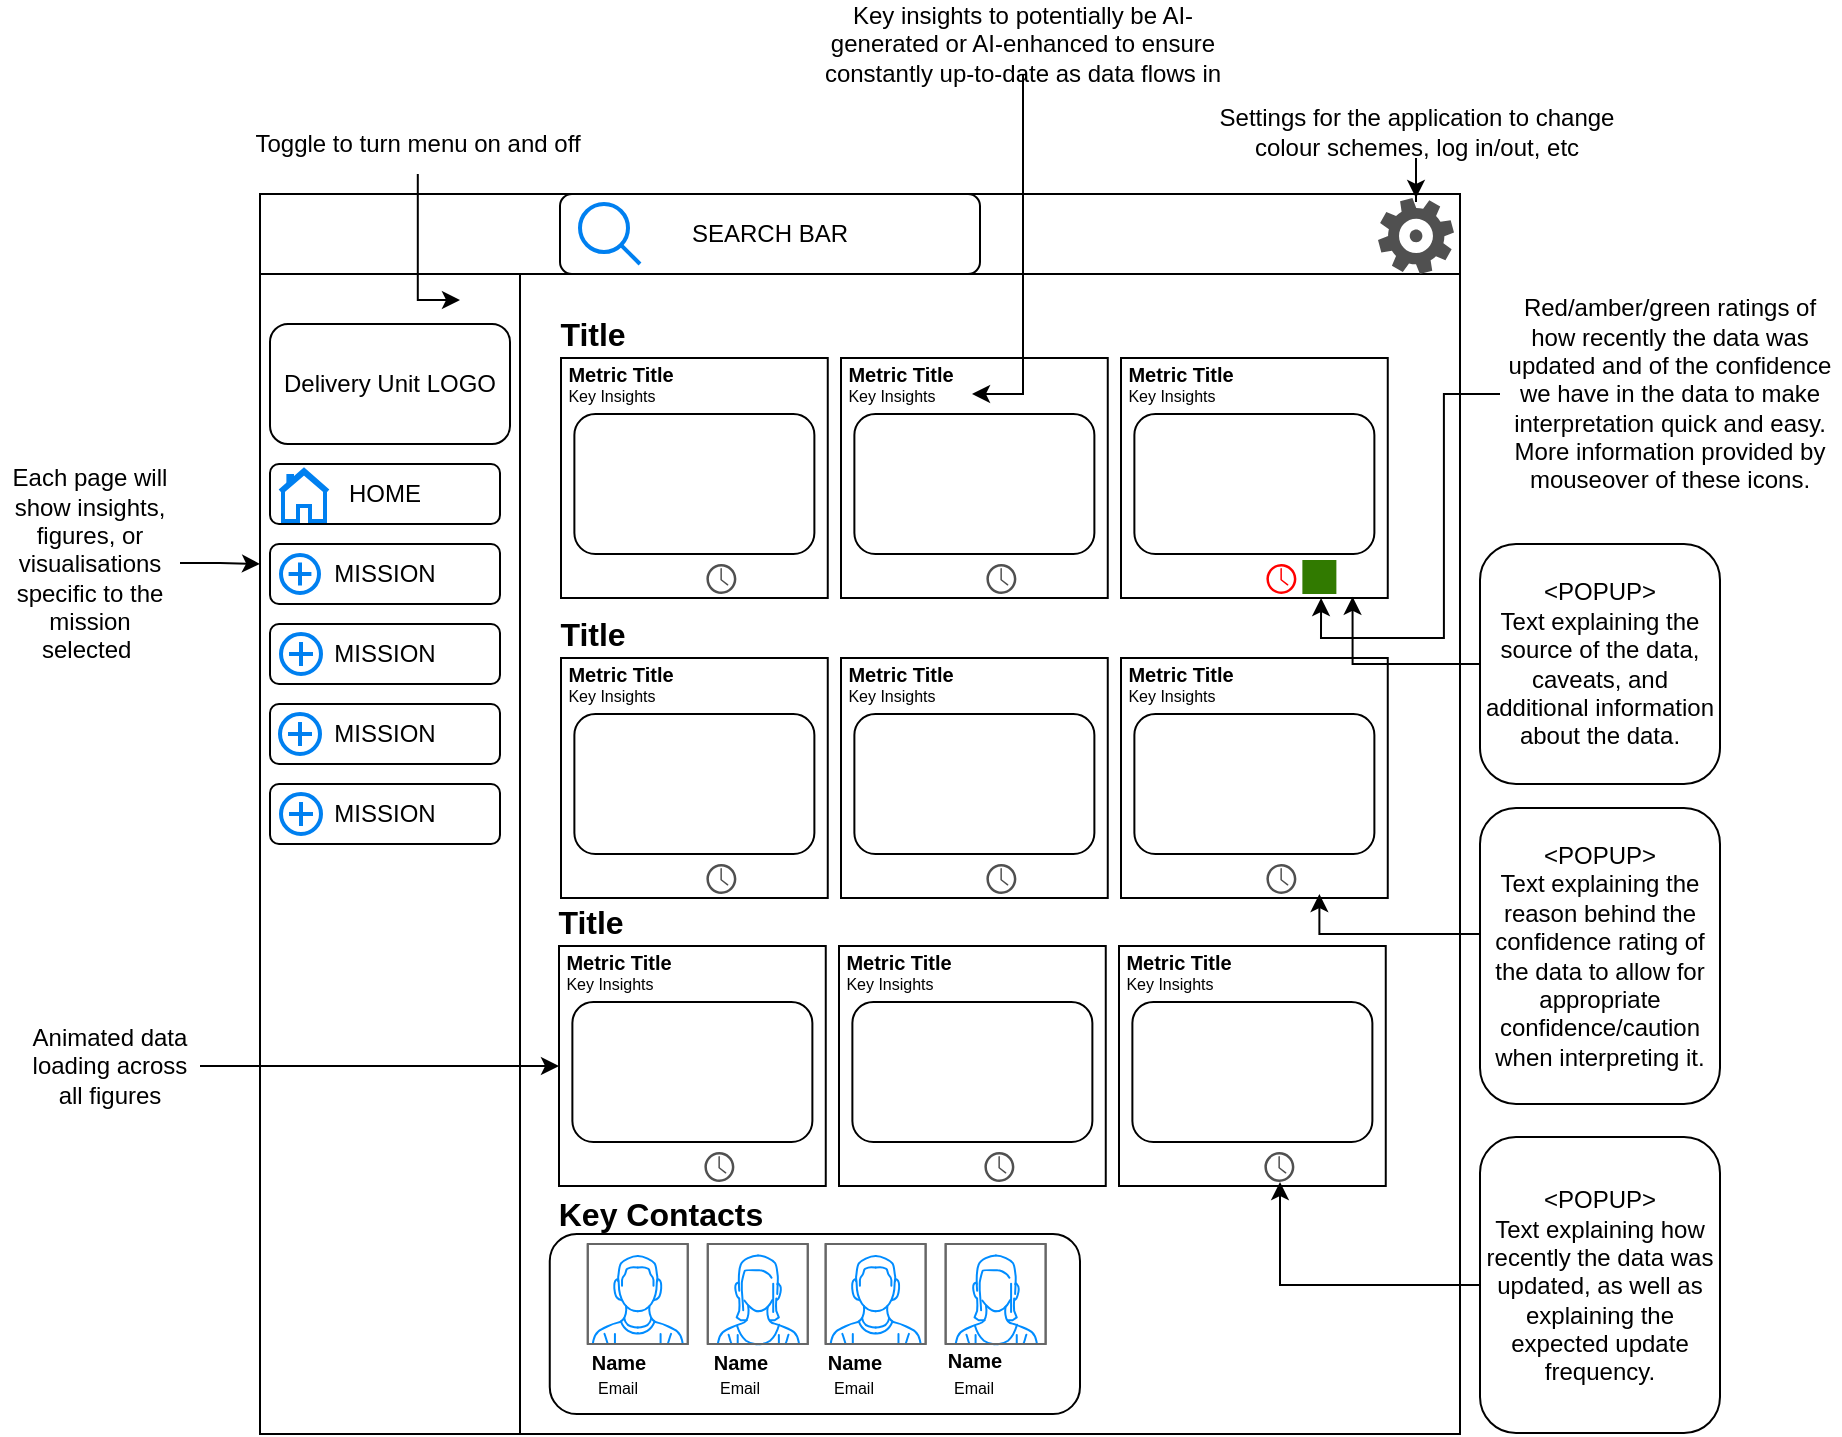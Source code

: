 <mxfile version="24.7.6">
  <diagram name="Page-1" id="oqYdGcHT3AEx5KWIuhEE">
    <mxGraphModel dx="2150" dy="1962" grid="1" gridSize="10" guides="1" tooltips="1" connect="1" arrows="1" fold="1" page="1" pageScale="1" pageWidth="827" pageHeight="1169" math="0" shadow="0">
      <root>
        <mxCell id="0" />
        <mxCell id="1" parent="0" />
        <mxCell id="GvqYhBLNUC9iz9NB5fcP-3" value="" style="rounded=0;whiteSpace=wrap;html=1;" vertex="1" parent="1">
          <mxGeometry x="220" y="80" width="470" height="580" as="geometry" />
        </mxCell>
        <mxCell id="GvqYhBLNUC9iz9NB5fcP-4" value="" style="rounded=0;whiteSpace=wrap;html=1;" vertex="1" parent="1">
          <mxGeometry x="90" y="80" width="130" height="580" as="geometry" />
        </mxCell>
        <mxCell id="GvqYhBLNUC9iz9NB5fcP-5" value="Delivery Unit LOGO" style="rounded=1;whiteSpace=wrap;html=1;" vertex="1" parent="1">
          <mxGeometry x="95" y="105" width="120" height="60" as="geometry" />
        </mxCell>
        <mxCell id="GvqYhBLNUC9iz9NB5fcP-6" value="HOME" style="rounded=1;whiteSpace=wrap;html=1;align=center;" vertex="1" parent="1">
          <mxGeometry x="95" y="175" width="115" height="30" as="geometry" />
        </mxCell>
        <mxCell id="GvqYhBLNUC9iz9NB5fcP-7" value="MISSION" style="rounded=1;whiteSpace=wrap;html=1;align=center;" vertex="1" parent="1">
          <mxGeometry x="95" y="215" width="115" height="30" as="geometry" />
        </mxCell>
        <mxCell id="GvqYhBLNUC9iz9NB5fcP-8" value="MISSION" style="rounded=1;whiteSpace=wrap;html=1;align=center;" vertex="1" parent="1">
          <mxGeometry x="95" y="255" width="115" height="30" as="geometry" />
        </mxCell>
        <mxCell id="GvqYhBLNUC9iz9NB5fcP-9" value="MISSION" style="rounded=1;whiteSpace=wrap;html=1;align=center;" vertex="1" parent="1">
          <mxGeometry x="95" y="295" width="115" height="30" as="geometry" />
        </mxCell>
        <mxCell id="GvqYhBLNUC9iz9NB5fcP-42" value="" style="group" vertex="1" connectable="0" parent="1">
          <mxGeometry x="220" y="110" width="153.88" height="132" as="geometry" />
        </mxCell>
        <mxCell id="GvqYhBLNUC9iz9NB5fcP-11" value="" style="rounded=0;whiteSpace=wrap;html=1;" vertex="1" parent="GvqYhBLNUC9iz9NB5fcP-42">
          <mxGeometry x="20.5" y="12" width="133.38" height="120" as="geometry" />
        </mxCell>
        <mxCell id="GvqYhBLNUC9iz9NB5fcP-27" value="Metric Title" style="text;strokeColor=none;fillColor=none;html=1;fontSize=10;fontStyle=1;verticalAlign=middle;align=center;" vertex="1" parent="GvqYhBLNUC9iz9NB5fcP-42">
          <mxGeometry width="100" height="40" as="geometry" />
        </mxCell>
        <mxCell id="GvqYhBLNUC9iz9NB5fcP-30" value="" style="rounded=1;whiteSpace=wrap;html=1;" vertex="1" parent="GvqYhBLNUC9iz9NB5fcP-42">
          <mxGeometry x="27.19" y="40" width="120" height="70" as="geometry" />
        </mxCell>
        <UserObject label="&lt;font style=&quot;font-size: 8px;&quot;&gt;Key Insights&lt;/font&gt;" placeholders="1" name="Variable" id="GvqYhBLNUC9iz9NB5fcP-31">
          <mxCell style="text;html=1;strokeColor=none;fillColor=none;align=center;verticalAlign=middle;whiteSpace=wrap;overflow=hidden;" vertex="1" parent="GvqYhBLNUC9iz9NB5fcP-42">
            <mxGeometry x="6" y="20" width="80" height="20" as="geometry" />
          </mxCell>
        </UserObject>
        <mxCell id="GvqYhBLNUC9iz9NB5fcP-33" value="" style="shape=image;html=1;verticalAlign=top;verticalLabelPosition=bottom;labelBackgroundColor=#ffffff;imageAspect=0;aspect=fixed;image=https://cdn4.iconfinder.com/data/icons/core-ui-outlined/32/outlined_like-128.png;imageBackground=default;fillStyle=dots;" vertex="1" parent="GvqYhBLNUC9iz9NB5fcP-42">
          <mxGeometry x="111.19" y="113" width="17" height="17" as="geometry" />
        </mxCell>
        <mxCell id="GvqYhBLNUC9iz9NB5fcP-34" value="" style="sketch=0;pointerEvents=1;shadow=0;dashed=0;html=1;strokeColor=none;fillColor=#505050;labelPosition=center;verticalLabelPosition=bottom;verticalAlign=top;outlineConnect=0;align=center;shape=mxgraph.office.concepts.clock;" vertex="1" parent="GvqYhBLNUC9iz9NB5fcP-42">
          <mxGeometry x="93.19" y="115" width="15" height="15" as="geometry" />
        </mxCell>
        <mxCell id="GvqYhBLNUC9iz9NB5fcP-37" value="" style="shape=image;html=1;verticalAlign=top;verticalLabelPosition=bottom;labelBackgroundColor=#ffffff;imageAspect=0;aspect=fixed;image=https://cdn1.iconfinder.com/data/icons/iconoir-vol-3/24/question-mark-circle-128.png" vertex="1" parent="GvqYhBLNUC9iz9NB5fcP-42">
          <mxGeometry x="128.19" y="112" width="19" height="19" as="geometry" />
        </mxCell>
        <mxCell id="GvqYhBLNUC9iz9NB5fcP-26" value="Title" style="text;strokeColor=none;fillColor=none;html=1;fontSize=16;fontStyle=1;verticalAlign=middle;align=center;" vertex="1" parent="GvqYhBLNUC9iz9NB5fcP-42">
          <mxGeometry x="-14" y="-20" width="100" height="40" as="geometry" />
        </mxCell>
        <mxCell id="GvqYhBLNUC9iz9NB5fcP-155" value="" style="shape=image;html=1;verticalAlign=top;verticalLabelPosition=bottom;labelBackgroundColor=#ffffff;imageAspect=0;aspect=fixed;image=https://cdn0.iconfinder.com/data/icons/phosphor-duotone-vol-3/256/toggle-left-duotone-128.png" vertex="1" parent="GvqYhBLNUC9iz9NB5fcP-42">
          <mxGeometry x="-30" y="-32" width="30" height="30" as="geometry" />
        </mxCell>
        <mxCell id="GvqYhBLNUC9iz9NB5fcP-39" value="" style="shape=image;html=1;verticalAlign=top;verticalLabelPosition=bottom;labelBackgroundColor=#ffffff;imageAspect=0;aspect=fixed;image=https://cdn1.iconfinder.com/data/icons/unicons-line-vol-2/24/chart-line-128.png" vertex="1" parent="1">
          <mxGeometry x="275.19" y="153" width="64" height="64" as="geometry" />
        </mxCell>
        <mxCell id="GvqYhBLNUC9iz9NB5fcP-43" value="" style="group" vertex="1" connectable="0" parent="1">
          <mxGeometry x="360" y="110" width="197.19" height="132" as="geometry" />
        </mxCell>
        <mxCell id="GvqYhBLNUC9iz9NB5fcP-44" value="" style="rounded=0;whiteSpace=wrap;html=1;" vertex="1" parent="GvqYhBLNUC9iz9NB5fcP-43">
          <mxGeometry x="20.5" y="12" width="133.38" height="120" as="geometry" />
        </mxCell>
        <mxCell id="GvqYhBLNUC9iz9NB5fcP-45" value="Metric Title" style="text;strokeColor=none;fillColor=none;html=1;fontSize=10;fontStyle=1;verticalAlign=middle;align=center;" vertex="1" parent="GvqYhBLNUC9iz9NB5fcP-43">
          <mxGeometry width="100" height="40" as="geometry" />
        </mxCell>
        <mxCell id="GvqYhBLNUC9iz9NB5fcP-46" value="" style="rounded=1;whiteSpace=wrap;html=1;" vertex="1" parent="GvqYhBLNUC9iz9NB5fcP-43">
          <mxGeometry x="27.19" y="40" width="120" height="70" as="geometry" />
        </mxCell>
        <UserObject label="&lt;font style=&quot;font-size: 8px;&quot;&gt;Key Insights&lt;/font&gt;" placeholders="1" name="Variable" id="GvqYhBLNUC9iz9NB5fcP-47">
          <mxCell style="text;html=1;strokeColor=none;fillColor=none;align=center;verticalAlign=middle;whiteSpace=wrap;overflow=hidden;" vertex="1" parent="GvqYhBLNUC9iz9NB5fcP-43">
            <mxGeometry x="6" y="20" width="80" height="20" as="geometry" />
          </mxCell>
        </UserObject>
        <mxCell id="GvqYhBLNUC9iz9NB5fcP-48" value="" style="shape=image;html=1;verticalAlign=top;verticalLabelPosition=bottom;labelBackgroundColor=#ffffff;imageAspect=0;aspect=fixed;image=https://cdn4.iconfinder.com/data/icons/core-ui-outlined/32/outlined_like-128.png" vertex="1" parent="GvqYhBLNUC9iz9NB5fcP-43">
          <mxGeometry x="111.19" y="113" width="17" height="17" as="geometry" />
        </mxCell>
        <mxCell id="GvqYhBLNUC9iz9NB5fcP-49" value="" style="sketch=0;pointerEvents=1;shadow=0;dashed=0;html=1;strokeColor=none;fillColor=#505050;labelPosition=center;verticalLabelPosition=bottom;verticalAlign=top;outlineConnect=0;align=center;shape=mxgraph.office.concepts.clock;" vertex="1" parent="GvqYhBLNUC9iz9NB5fcP-43">
          <mxGeometry x="93.19" y="115" width="15" height="15" as="geometry" />
        </mxCell>
        <mxCell id="GvqYhBLNUC9iz9NB5fcP-50" value="" style="shape=image;html=1;verticalAlign=top;verticalLabelPosition=bottom;labelBackgroundColor=#ffffff;imageAspect=0;aspect=fixed;image=https://cdn1.iconfinder.com/data/icons/iconoir-vol-3/24/question-mark-circle-128.png" vertex="1" parent="GvqYhBLNUC9iz9NB5fcP-43">
          <mxGeometry x="128.19" y="112" width="19" height="19" as="geometry" />
        </mxCell>
        <mxCell id="GvqYhBLNUC9iz9NB5fcP-41" value="" style="shape=image;html=1;verticalAlign=top;verticalLabelPosition=bottom;labelBackgroundColor=#ffffff;imageAspect=0;aspect=fixed;image=https://cdn1.iconfinder.com/data/icons/unicons-line-vol-2/24/chart-128.png" vertex="1" parent="GvqYhBLNUC9iz9NB5fcP-43">
          <mxGeometry x="49.94" y="40" width="74.5" height="74.5" as="geometry" />
        </mxCell>
        <mxCell id="GvqYhBLNUC9iz9NB5fcP-51" value="" style="group" vertex="1" connectable="0" parent="1">
          <mxGeometry x="500" y="110" width="153.88" height="168" as="geometry" />
        </mxCell>
        <mxCell id="GvqYhBLNUC9iz9NB5fcP-52" value="" style="rounded=0;whiteSpace=wrap;html=1;" vertex="1" parent="GvqYhBLNUC9iz9NB5fcP-51">
          <mxGeometry x="20.5" y="12" width="133.38" height="120" as="geometry" />
        </mxCell>
        <mxCell id="GvqYhBLNUC9iz9NB5fcP-53" value="Metric Title" style="text;strokeColor=none;fillColor=none;html=1;fontSize=10;fontStyle=1;verticalAlign=middle;align=center;" vertex="1" parent="GvqYhBLNUC9iz9NB5fcP-51">
          <mxGeometry width="100" height="40" as="geometry" />
        </mxCell>
        <mxCell id="GvqYhBLNUC9iz9NB5fcP-54" value="" style="rounded=1;whiteSpace=wrap;html=1;" vertex="1" parent="GvqYhBLNUC9iz9NB5fcP-51">
          <mxGeometry x="27.19" y="40" width="120" height="70" as="geometry" />
        </mxCell>
        <UserObject label="&lt;font style=&quot;font-size: 8px;&quot;&gt;Key Insights&lt;/font&gt;" placeholders="1" name="Variable" id="GvqYhBLNUC9iz9NB5fcP-55">
          <mxCell style="text;html=1;strokeColor=none;fillColor=none;align=center;verticalAlign=middle;whiteSpace=wrap;overflow=hidden;" vertex="1" parent="GvqYhBLNUC9iz9NB5fcP-51">
            <mxGeometry x="6" y="20" width="80" height="20" as="geometry" />
          </mxCell>
        </UserObject>
        <mxCell id="GvqYhBLNUC9iz9NB5fcP-56" value="" style="shape=image;html=1;verticalAlign=top;verticalLabelPosition=bottom;labelBackgroundColor=#ffffff;imageAspect=0;aspect=fixed;image=https://cdn4.iconfinder.com/data/icons/core-ui-outlined/32/outlined_like-128.png;imageBorder=none;imageBackground=#317a00;" vertex="1" parent="GvqYhBLNUC9iz9NB5fcP-51">
          <mxGeometry x="111.19" y="113" width="17" height="17" as="geometry" />
        </mxCell>
        <mxCell id="GvqYhBLNUC9iz9NB5fcP-57" value="" style="sketch=0;pointerEvents=1;shadow=0;dashed=0;html=1;strokeColor=none;fillColor=#ff0000;labelPosition=center;verticalLabelPosition=bottom;verticalAlign=top;outlineConnect=0;align=center;shape=mxgraph.office.concepts.clock;" vertex="1" parent="GvqYhBLNUC9iz9NB5fcP-51">
          <mxGeometry x="93.19" y="115" width="15" height="15" as="geometry" />
        </mxCell>
        <mxCell id="GvqYhBLNUC9iz9NB5fcP-58" value="" style="shape=image;html=1;verticalAlign=top;verticalLabelPosition=bottom;labelBackgroundColor=#ffffff;imageAspect=0;aspect=fixed;image=https://cdn1.iconfinder.com/data/icons/iconoir-vol-3/24/question-mark-circle-128.png" vertex="1" parent="GvqYhBLNUC9iz9NB5fcP-51">
          <mxGeometry x="128.19" y="112" width="19" height="19" as="geometry" />
        </mxCell>
        <mxCell id="GvqYhBLNUC9iz9NB5fcP-40" value="" style="shape=image;html=1;verticalAlign=top;verticalLabelPosition=bottom;labelBackgroundColor=#ffffff;imageAspect=0;aspect=fixed;image=https://cdn1.iconfinder.com/data/icons/unicons-line-vol-2/24/chart-growth-128.png" vertex="1" parent="GvqYhBLNUC9iz9NB5fcP-51">
          <mxGeometry x="41.94" y="43" width="70" height="70" as="geometry" />
        </mxCell>
        <mxCell id="GvqYhBLNUC9iz9NB5fcP-59" value="" style="group" vertex="1" connectable="0" parent="1">
          <mxGeometry x="220" y="260" width="153.88" height="132" as="geometry" />
        </mxCell>
        <mxCell id="GvqYhBLNUC9iz9NB5fcP-60" value="" style="rounded=0;whiteSpace=wrap;html=1;" vertex="1" parent="GvqYhBLNUC9iz9NB5fcP-59">
          <mxGeometry x="20.5" y="12" width="133.38" height="120" as="geometry" />
        </mxCell>
        <mxCell id="GvqYhBLNUC9iz9NB5fcP-61" value="Metric Title" style="text;strokeColor=none;fillColor=none;html=1;fontSize=10;fontStyle=1;verticalAlign=middle;align=center;" vertex="1" parent="GvqYhBLNUC9iz9NB5fcP-59">
          <mxGeometry width="100" height="40" as="geometry" />
        </mxCell>
        <mxCell id="GvqYhBLNUC9iz9NB5fcP-62" value="" style="rounded=1;whiteSpace=wrap;html=1;" vertex="1" parent="GvqYhBLNUC9iz9NB5fcP-59">
          <mxGeometry x="27.19" y="40" width="120" height="70" as="geometry" />
        </mxCell>
        <UserObject label="&lt;font style=&quot;font-size: 8px;&quot;&gt;Key Insights&lt;/font&gt;" placeholders="1" name="Variable" id="GvqYhBLNUC9iz9NB5fcP-63">
          <mxCell style="text;html=1;strokeColor=none;fillColor=none;align=center;verticalAlign=middle;whiteSpace=wrap;overflow=hidden;" vertex="1" parent="GvqYhBLNUC9iz9NB5fcP-59">
            <mxGeometry x="6" y="20" width="80" height="20" as="geometry" />
          </mxCell>
        </UserObject>
        <mxCell id="GvqYhBLNUC9iz9NB5fcP-64" value="" style="shape=image;html=1;verticalAlign=top;verticalLabelPosition=bottom;labelBackgroundColor=#ffffff;imageAspect=0;aspect=fixed;image=https://cdn4.iconfinder.com/data/icons/core-ui-outlined/32/outlined_like-128.png" vertex="1" parent="GvqYhBLNUC9iz9NB5fcP-59">
          <mxGeometry x="111.19" y="113" width="17" height="17" as="geometry" />
        </mxCell>
        <mxCell id="GvqYhBLNUC9iz9NB5fcP-65" value="" style="sketch=0;pointerEvents=1;shadow=0;dashed=0;html=1;strokeColor=none;fillColor=#505050;labelPosition=center;verticalLabelPosition=bottom;verticalAlign=top;outlineConnect=0;align=center;shape=mxgraph.office.concepts.clock;" vertex="1" parent="GvqYhBLNUC9iz9NB5fcP-59">
          <mxGeometry x="93.19" y="115" width="15" height="15" as="geometry" />
        </mxCell>
        <mxCell id="GvqYhBLNUC9iz9NB5fcP-66" value="" style="shape=image;html=1;verticalAlign=top;verticalLabelPosition=bottom;labelBackgroundColor=#ffffff;imageAspect=0;aspect=fixed;image=https://cdn1.iconfinder.com/data/icons/iconoir-vol-3/24/question-mark-circle-128.png" vertex="1" parent="GvqYhBLNUC9iz9NB5fcP-59">
          <mxGeometry x="128.19" y="112" width="19" height="19" as="geometry" />
        </mxCell>
        <mxCell id="GvqYhBLNUC9iz9NB5fcP-67" value="Title" style="text;strokeColor=none;fillColor=none;html=1;fontSize=16;fontStyle=1;verticalAlign=middle;align=center;" vertex="1" parent="GvqYhBLNUC9iz9NB5fcP-59">
          <mxGeometry x="-14" y="-20" width="100" height="40" as="geometry" />
        </mxCell>
        <mxCell id="GvqYhBLNUC9iz9NB5fcP-137" value="" style="shape=image;html=1;verticalAlign=top;verticalLabelPosition=bottom;labelBackgroundColor=#ffffff;imageAspect=0;aspect=fixed;image=https://cdn1.iconfinder.com/data/icons/unicons-line-vol-2/24/chart-128.png" vertex="1" parent="GvqYhBLNUC9iz9NB5fcP-59">
          <mxGeometry x="49.94" y="37.75" width="74.5" height="74.5" as="geometry" />
        </mxCell>
        <mxCell id="GvqYhBLNUC9iz9NB5fcP-68" value="" style="group" vertex="1" connectable="0" parent="1">
          <mxGeometry x="360" y="260" width="153.88" height="132" as="geometry" />
        </mxCell>
        <mxCell id="GvqYhBLNUC9iz9NB5fcP-69" value="" style="rounded=0;whiteSpace=wrap;html=1;" vertex="1" parent="GvqYhBLNUC9iz9NB5fcP-68">
          <mxGeometry x="20.5" y="12" width="133.38" height="120" as="geometry" />
        </mxCell>
        <mxCell id="GvqYhBLNUC9iz9NB5fcP-70" value="Metric Title" style="text;strokeColor=none;fillColor=none;html=1;fontSize=10;fontStyle=1;verticalAlign=middle;align=center;" vertex="1" parent="GvqYhBLNUC9iz9NB5fcP-68">
          <mxGeometry width="100" height="40" as="geometry" />
        </mxCell>
        <mxCell id="GvqYhBLNUC9iz9NB5fcP-71" value="" style="rounded=1;whiteSpace=wrap;html=1;" vertex="1" parent="GvqYhBLNUC9iz9NB5fcP-68">
          <mxGeometry x="27.19" y="40" width="120" height="70" as="geometry" />
        </mxCell>
        <UserObject label="&lt;font style=&quot;font-size: 8px;&quot;&gt;Key Insights&lt;/font&gt;" placeholders="1" name="Variable" id="GvqYhBLNUC9iz9NB5fcP-72">
          <mxCell style="text;html=1;strokeColor=none;fillColor=none;align=center;verticalAlign=middle;whiteSpace=wrap;overflow=hidden;" vertex="1" parent="GvqYhBLNUC9iz9NB5fcP-68">
            <mxGeometry x="6" y="20" width="80" height="20" as="geometry" />
          </mxCell>
        </UserObject>
        <mxCell id="GvqYhBLNUC9iz9NB5fcP-73" value="" style="shape=image;html=1;verticalAlign=top;verticalLabelPosition=bottom;labelBackgroundColor=#ffffff;imageAspect=0;aspect=fixed;image=https://cdn4.iconfinder.com/data/icons/core-ui-outlined/32/outlined_like-128.png" vertex="1" parent="GvqYhBLNUC9iz9NB5fcP-68">
          <mxGeometry x="111.19" y="113" width="17" height="17" as="geometry" />
        </mxCell>
        <mxCell id="GvqYhBLNUC9iz9NB5fcP-74" value="" style="sketch=0;pointerEvents=1;shadow=0;dashed=0;html=1;strokeColor=none;fillColor=#505050;labelPosition=center;verticalLabelPosition=bottom;verticalAlign=top;outlineConnect=0;align=center;shape=mxgraph.office.concepts.clock;" vertex="1" parent="GvqYhBLNUC9iz9NB5fcP-68">
          <mxGeometry x="93.19" y="115" width="15" height="15" as="geometry" />
        </mxCell>
        <mxCell id="GvqYhBLNUC9iz9NB5fcP-75" value="" style="shape=image;html=1;verticalAlign=top;verticalLabelPosition=bottom;labelBackgroundColor=#ffffff;imageAspect=0;aspect=fixed;image=https://cdn1.iconfinder.com/data/icons/iconoir-vol-3/24/question-mark-circle-128.png" vertex="1" parent="GvqYhBLNUC9iz9NB5fcP-68">
          <mxGeometry x="128.19" y="112" width="19" height="19" as="geometry" />
        </mxCell>
        <mxCell id="GvqYhBLNUC9iz9NB5fcP-149" value="" style="shape=image;html=1;verticalAlign=top;verticalLabelPosition=bottom;labelBackgroundColor=#ffffff;imageAspect=0;aspect=fixed;image=https://cdn1.iconfinder.com/data/icons/unicons-line-vol-2/24/chart-growth-128.png" vertex="1" parent="GvqYhBLNUC9iz9NB5fcP-68">
          <mxGeometry x="52.19" y="40" width="70" height="70" as="geometry" />
        </mxCell>
        <mxCell id="GvqYhBLNUC9iz9NB5fcP-76" value="" style="group" vertex="1" connectable="0" parent="1">
          <mxGeometry x="500" y="260" width="153.88" height="132" as="geometry" />
        </mxCell>
        <mxCell id="GvqYhBLNUC9iz9NB5fcP-77" value="" style="rounded=0;whiteSpace=wrap;html=1;" vertex="1" parent="GvqYhBLNUC9iz9NB5fcP-76">
          <mxGeometry x="20.5" y="12" width="133.38" height="120" as="geometry" />
        </mxCell>
        <mxCell id="GvqYhBLNUC9iz9NB5fcP-78" value="Metric Title" style="text;strokeColor=none;fillColor=none;html=1;fontSize=10;fontStyle=1;verticalAlign=middle;align=center;" vertex="1" parent="GvqYhBLNUC9iz9NB5fcP-76">
          <mxGeometry width="100" height="40" as="geometry" />
        </mxCell>
        <mxCell id="GvqYhBLNUC9iz9NB5fcP-79" value="" style="rounded=1;whiteSpace=wrap;html=1;" vertex="1" parent="GvqYhBLNUC9iz9NB5fcP-76">
          <mxGeometry x="27.19" y="40" width="120" height="70" as="geometry" />
        </mxCell>
        <UserObject label="&lt;font style=&quot;font-size: 8px;&quot;&gt;Key Insights&lt;/font&gt;" placeholders="1" name="Variable" id="GvqYhBLNUC9iz9NB5fcP-80">
          <mxCell style="text;html=1;strokeColor=none;fillColor=none;align=center;verticalAlign=middle;whiteSpace=wrap;overflow=hidden;" vertex="1" parent="GvqYhBLNUC9iz9NB5fcP-76">
            <mxGeometry x="6" y="20" width="80" height="20" as="geometry" />
          </mxCell>
        </UserObject>
        <mxCell id="GvqYhBLNUC9iz9NB5fcP-81" value="" style="shape=image;html=1;verticalAlign=top;verticalLabelPosition=bottom;labelBackgroundColor=#ffffff;imageAspect=0;aspect=fixed;image=https://cdn4.iconfinder.com/data/icons/core-ui-outlined/32/outlined_like-128.png" vertex="1" parent="GvqYhBLNUC9iz9NB5fcP-76">
          <mxGeometry x="111.19" y="113" width="17" height="17" as="geometry" />
        </mxCell>
        <mxCell id="GvqYhBLNUC9iz9NB5fcP-82" value="" style="sketch=0;pointerEvents=1;shadow=0;dashed=0;html=1;strokeColor=none;fillColor=#505050;labelPosition=center;verticalLabelPosition=bottom;verticalAlign=top;outlineConnect=0;align=center;shape=mxgraph.office.concepts.clock;" vertex="1" parent="GvqYhBLNUC9iz9NB5fcP-76">
          <mxGeometry x="93.19" y="115" width="15" height="15" as="geometry" />
        </mxCell>
        <mxCell id="GvqYhBLNUC9iz9NB5fcP-83" value="" style="shape=image;html=1;verticalAlign=top;verticalLabelPosition=bottom;labelBackgroundColor=#ffffff;imageAspect=0;aspect=fixed;image=https://cdn1.iconfinder.com/data/icons/iconoir-vol-3/24/question-mark-circle-128.png" vertex="1" parent="GvqYhBLNUC9iz9NB5fcP-76">
          <mxGeometry x="128.19" y="112" width="19" height="19" as="geometry" />
        </mxCell>
        <mxCell id="GvqYhBLNUC9iz9NB5fcP-150" value="" style="shape=image;html=1;verticalAlign=top;verticalLabelPosition=bottom;labelBackgroundColor=#ffffff;imageAspect=0;aspect=fixed;image=https://cdn1.iconfinder.com/data/icons/unicons-line-vol-2/24/chart-line-128.png" vertex="1" parent="GvqYhBLNUC9iz9NB5fcP-76">
          <mxGeometry x="47.19" y="43" width="64" height="64" as="geometry" />
        </mxCell>
        <mxCell id="GvqYhBLNUC9iz9NB5fcP-84" value="" style="group" vertex="1" connectable="0" parent="1">
          <mxGeometry x="219" y="404" width="153.88" height="166" as="geometry" />
        </mxCell>
        <mxCell id="GvqYhBLNUC9iz9NB5fcP-85" value="" style="rounded=0;whiteSpace=wrap;html=1;" vertex="1" parent="GvqYhBLNUC9iz9NB5fcP-84">
          <mxGeometry x="20.5" y="12" width="133.38" height="120" as="geometry" />
        </mxCell>
        <mxCell id="GvqYhBLNUC9iz9NB5fcP-86" value="Metric Title" style="text;strokeColor=none;fillColor=none;html=1;fontSize=10;fontStyle=1;verticalAlign=middle;align=center;" vertex="1" parent="GvqYhBLNUC9iz9NB5fcP-84">
          <mxGeometry width="100" height="40" as="geometry" />
        </mxCell>
        <mxCell id="GvqYhBLNUC9iz9NB5fcP-87" value="" style="rounded=1;whiteSpace=wrap;html=1;" vertex="1" parent="GvqYhBLNUC9iz9NB5fcP-84">
          <mxGeometry x="27.19" y="40" width="120" height="70" as="geometry" />
        </mxCell>
        <UserObject label="&lt;font style=&quot;font-size: 8px;&quot;&gt;Key Insights&lt;/font&gt;" placeholders="1" name="Variable" id="GvqYhBLNUC9iz9NB5fcP-88">
          <mxCell style="text;html=1;strokeColor=none;fillColor=none;align=center;verticalAlign=middle;whiteSpace=wrap;overflow=hidden;" vertex="1" parent="GvqYhBLNUC9iz9NB5fcP-84">
            <mxGeometry x="6" y="20" width="80" height="20" as="geometry" />
          </mxCell>
        </UserObject>
        <mxCell id="GvqYhBLNUC9iz9NB5fcP-89" value="" style="shape=image;html=1;verticalAlign=top;verticalLabelPosition=bottom;labelBackgroundColor=#ffffff;imageAspect=0;aspect=fixed;image=https://cdn4.iconfinder.com/data/icons/core-ui-outlined/32/outlined_like-128.png" vertex="1" parent="GvqYhBLNUC9iz9NB5fcP-84">
          <mxGeometry x="111.19" y="113" width="17" height="17" as="geometry" />
        </mxCell>
        <mxCell id="GvqYhBLNUC9iz9NB5fcP-90" value="" style="sketch=0;pointerEvents=1;shadow=0;dashed=0;html=1;strokeColor=none;fillColor=#505050;labelPosition=center;verticalLabelPosition=bottom;verticalAlign=top;outlineConnect=0;align=center;shape=mxgraph.office.concepts.clock;" vertex="1" parent="GvqYhBLNUC9iz9NB5fcP-84">
          <mxGeometry x="93.19" y="115" width="15" height="15" as="geometry" />
        </mxCell>
        <mxCell id="GvqYhBLNUC9iz9NB5fcP-91" value="" style="shape=image;html=1;verticalAlign=top;verticalLabelPosition=bottom;labelBackgroundColor=#ffffff;imageAspect=0;aspect=fixed;image=https://cdn1.iconfinder.com/data/icons/iconoir-vol-3/24/question-mark-circle-128.png" vertex="1" parent="GvqYhBLNUC9iz9NB5fcP-84">
          <mxGeometry x="128.19" y="112" width="19" height="19" as="geometry" />
        </mxCell>
        <mxCell id="GvqYhBLNUC9iz9NB5fcP-92" value="Title" style="text;strokeColor=none;fillColor=none;html=1;fontSize=16;fontStyle=1;verticalAlign=middle;align=center;" vertex="1" parent="GvqYhBLNUC9iz9NB5fcP-84">
          <mxGeometry x="-14" y="-20" width="100" height="40" as="geometry" />
        </mxCell>
        <mxCell id="GvqYhBLNUC9iz9NB5fcP-118" value="Key Contacts" style="text;strokeColor=none;fillColor=none;html=1;fontSize=16;fontStyle=1;verticalAlign=middle;align=center;" vertex="1" parent="GvqYhBLNUC9iz9NB5fcP-84">
          <mxGeometry x="20.5" y="126" width="100" height="40" as="geometry" />
        </mxCell>
        <mxCell id="GvqYhBLNUC9iz9NB5fcP-148" value="" style="shape=image;html=1;verticalAlign=top;verticalLabelPosition=bottom;labelBackgroundColor=#ffffff;imageAspect=0;aspect=fixed;image=https://cdn1.iconfinder.com/data/icons/unicons-line-vol-2/24/chart-growth-128.png" vertex="1" parent="GvqYhBLNUC9iz9NB5fcP-84">
          <mxGeometry x="52.19" y="43" width="70" height="70" as="geometry" />
        </mxCell>
        <mxCell id="GvqYhBLNUC9iz9NB5fcP-93" value="" style="group" vertex="1" connectable="0" parent="1">
          <mxGeometry x="359" y="404" width="153.88" height="132" as="geometry" />
        </mxCell>
        <mxCell id="GvqYhBLNUC9iz9NB5fcP-94" value="" style="rounded=0;whiteSpace=wrap;html=1;" vertex="1" parent="GvqYhBLNUC9iz9NB5fcP-93">
          <mxGeometry x="20.5" y="12" width="133.38" height="120" as="geometry" />
        </mxCell>
        <mxCell id="GvqYhBLNUC9iz9NB5fcP-95" value="Metric Title" style="text;strokeColor=none;fillColor=none;html=1;fontSize=10;fontStyle=1;verticalAlign=middle;align=center;" vertex="1" parent="GvqYhBLNUC9iz9NB5fcP-93">
          <mxGeometry width="100" height="40" as="geometry" />
        </mxCell>
        <mxCell id="GvqYhBLNUC9iz9NB5fcP-96" value="" style="rounded=1;whiteSpace=wrap;html=1;" vertex="1" parent="GvqYhBLNUC9iz9NB5fcP-93">
          <mxGeometry x="27.19" y="40" width="120" height="70" as="geometry" />
        </mxCell>
        <UserObject label="&lt;font style=&quot;font-size: 8px;&quot;&gt;Key Insights&lt;/font&gt;" placeholders="1" name="Variable" id="GvqYhBLNUC9iz9NB5fcP-97">
          <mxCell style="text;html=1;strokeColor=none;fillColor=none;align=center;verticalAlign=middle;whiteSpace=wrap;overflow=hidden;" vertex="1" parent="GvqYhBLNUC9iz9NB5fcP-93">
            <mxGeometry x="6" y="20" width="80" height="20" as="geometry" />
          </mxCell>
        </UserObject>
        <mxCell id="GvqYhBLNUC9iz9NB5fcP-98" value="" style="shape=image;html=1;verticalAlign=top;verticalLabelPosition=bottom;labelBackgroundColor=#ffffff;imageAspect=0;aspect=fixed;image=https://cdn4.iconfinder.com/data/icons/core-ui-outlined/32/outlined_like-128.png" vertex="1" parent="GvqYhBLNUC9iz9NB5fcP-93">
          <mxGeometry x="111.19" y="113" width="17" height="17" as="geometry" />
        </mxCell>
        <mxCell id="GvqYhBLNUC9iz9NB5fcP-99" value="" style="sketch=0;pointerEvents=1;shadow=0;dashed=0;html=1;strokeColor=none;fillColor=#505050;labelPosition=center;verticalLabelPosition=bottom;verticalAlign=top;outlineConnect=0;align=center;shape=mxgraph.office.concepts.clock;" vertex="1" parent="GvqYhBLNUC9iz9NB5fcP-93">
          <mxGeometry x="93.19" y="115" width="15" height="15" as="geometry" />
        </mxCell>
        <mxCell id="GvqYhBLNUC9iz9NB5fcP-100" value="" style="shape=image;html=1;verticalAlign=top;verticalLabelPosition=bottom;labelBackgroundColor=#ffffff;imageAspect=0;aspect=fixed;image=https://cdn1.iconfinder.com/data/icons/iconoir-vol-3/24/question-mark-circle-128.png" vertex="1" parent="GvqYhBLNUC9iz9NB5fcP-93">
          <mxGeometry x="128.19" y="112" width="19" height="19" as="geometry" />
        </mxCell>
        <mxCell id="GvqYhBLNUC9iz9NB5fcP-151" value="" style="shape=image;html=1;verticalAlign=top;verticalLabelPosition=bottom;labelBackgroundColor=#ffffff;imageAspect=0;aspect=fixed;image=https://cdn1.iconfinder.com/data/icons/unicons-line-vol-2/24/chart-line-128.png" vertex="1" parent="GvqYhBLNUC9iz9NB5fcP-93">
          <mxGeometry x="47.19" y="46" width="64" height="64" as="geometry" />
        </mxCell>
        <mxCell id="GvqYhBLNUC9iz9NB5fcP-101" value="" style="group" vertex="1" connectable="0" parent="1">
          <mxGeometry x="499" y="404" width="153.88" height="132" as="geometry" />
        </mxCell>
        <mxCell id="GvqYhBLNUC9iz9NB5fcP-102" value="" style="rounded=0;whiteSpace=wrap;html=1;" vertex="1" parent="GvqYhBLNUC9iz9NB5fcP-101">
          <mxGeometry x="20.5" y="12" width="133.38" height="120" as="geometry" />
        </mxCell>
        <mxCell id="GvqYhBLNUC9iz9NB5fcP-103" value="Metric Title" style="text;strokeColor=none;fillColor=none;html=1;fontSize=10;fontStyle=1;verticalAlign=middle;align=center;" vertex="1" parent="GvqYhBLNUC9iz9NB5fcP-101">
          <mxGeometry width="100" height="40" as="geometry" />
        </mxCell>
        <mxCell id="GvqYhBLNUC9iz9NB5fcP-104" value="" style="rounded=1;whiteSpace=wrap;html=1;" vertex="1" parent="GvqYhBLNUC9iz9NB5fcP-101">
          <mxGeometry x="27.19" y="40" width="120" height="70" as="geometry" />
        </mxCell>
        <UserObject label="&lt;font style=&quot;font-size: 8px;&quot;&gt;Key Insights&lt;/font&gt;" placeholders="1" name="Variable" id="GvqYhBLNUC9iz9NB5fcP-105">
          <mxCell style="text;html=1;strokeColor=none;fillColor=none;align=center;verticalAlign=middle;whiteSpace=wrap;overflow=hidden;" vertex="1" parent="GvqYhBLNUC9iz9NB5fcP-101">
            <mxGeometry x="6" y="20" width="80" height="20" as="geometry" />
          </mxCell>
        </UserObject>
        <mxCell id="GvqYhBLNUC9iz9NB5fcP-106" value="" style="shape=image;html=1;verticalAlign=top;verticalLabelPosition=bottom;labelBackgroundColor=#ffffff;imageAspect=0;aspect=fixed;image=https://cdn4.iconfinder.com/data/icons/core-ui-outlined/32/outlined_like-128.png" vertex="1" parent="GvqYhBLNUC9iz9NB5fcP-101">
          <mxGeometry x="111.19" y="113" width="17" height="17" as="geometry" />
        </mxCell>
        <mxCell id="GvqYhBLNUC9iz9NB5fcP-107" value="" style="sketch=0;pointerEvents=1;shadow=0;dashed=0;html=1;strokeColor=none;fillColor=#505050;labelPosition=center;verticalLabelPosition=bottom;verticalAlign=top;outlineConnect=0;align=center;shape=mxgraph.office.concepts.clock;" vertex="1" parent="GvqYhBLNUC9iz9NB5fcP-101">
          <mxGeometry x="93.19" y="115" width="15" height="15" as="geometry" />
        </mxCell>
        <mxCell id="GvqYhBLNUC9iz9NB5fcP-108" value="" style="shape=image;html=1;verticalAlign=top;verticalLabelPosition=bottom;labelBackgroundColor=#ffffff;imageAspect=0;aspect=fixed;image=https://cdn1.iconfinder.com/data/icons/iconoir-vol-3/24/question-mark-circle-128.png" vertex="1" parent="GvqYhBLNUC9iz9NB5fcP-101">
          <mxGeometry x="128.19" y="112" width="19" height="19" as="geometry" />
        </mxCell>
        <mxCell id="GvqYhBLNUC9iz9NB5fcP-138" value="" style="shape=image;html=1;verticalAlign=top;verticalLabelPosition=bottom;labelBackgroundColor=#ffffff;imageAspect=0;aspect=fixed;image=https://cdn1.iconfinder.com/data/icons/unicons-line-vol-2/24/chart-128.png" vertex="1" parent="GvqYhBLNUC9iz9NB5fcP-101">
          <mxGeometry x="49.94" y="40.5" width="74.5" height="74.5" as="geometry" />
        </mxCell>
        <mxCell id="GvqYhBLNUC9iz9NB5fcP-111" value="" style="rounded=1;whiteSpace=wrap;html=1;" vertex="1" parent="1">
          <mxGeometry x="234.88" y="560" width="265.12" height="90" as="geometry" />
        </mxCell>
        <mxCell id="GvqYhBLNUC9iz9NB5fcP-114" value="" style="verticalLabelPosition=bottom;shadow=0;dashed=0;align=center;html=1;verticalAlign=top;strokeWidth=1;shape=mxgraph.mockup.containers.userMale;strokeColor=#666666;strokeColor2=#008cff;" vertex="1" parent="1">
          <mxGeometry x="253.88" y="565" width="50" height="50" as="geometry" />
        </mxCell>
        <mxCell id="GvqYhBLNUC9iz9NB5fcP-115" value="" style="verticalLabelPosition=bottom;shadow=0;dashed=0;align=center;html=1;verticalAlign=top;strokeWidth=1;shape=mxgraph.mockup.containers.userFemale;strokeColor=#666666;strokeColor2=#008cff;" vertex="1" parent="1">
          <mxGeometry x="313.88" y="565" width="50" height="50" as="geometry" />
        </mxCell>
        <mxCell id="GvqYhBLNUC9iz9NB5fcP-116" value="" style="verticalLabelPosition=bottom;shadow=0;dashed=0;align=center;html=1;verticalAlign=top;strokeWidth=1;shape=mxgraph.mockup.containers.userMale;strokeColor=#666666;strokeColor2=#008cff;" vertex="1" parent="1">
          <mxGeometry x="372.82" y="565" width="50" height="50" as="geometry" />
        </mxCell>
        <mxCell id="GvqYhBLNUC9iz9NB5fcP-117" value="" style="verticalLabelPosition=bottom;shadow=0;dashed=0;align=center;html=1;verticalAlign=top;strokeWidth=1;shape=mxgraph.mockup.containers.userFemale;strokeColor=#666666;strokeColor2=#008cff;" vertex="1" parent="1">
          <mxGeometry x="432.82" y="565" width="50" height="50" as="geometry" />
        </mxCell>
        <mxCell id="GvqYhBLNUC9iz9NB5fcP-119" value="&lt;font style=&quot;font-size: 10px;&quot;&gt;Name&lt;/font&gt;" style="text;strokeColor=none;fillColor=none;html=1;fontSize=24;fontStyle=1;verticalAlign=middle;align=center;" vertex="1" parent="1">
          <mxGeometry x="219" y="600" width="100" height="40" as="geometry" />
        </mxCell>
        <UserObject label="Email&lt;div style=&quot;font-size: 8px;&quot;&gt;&lt;br style=&quot;font-size: 8px;&quot;&gt;&lt;/div&gt;" placeholders="1" name="Variable" id="GvqYhBLNUC9iz9NB5fcP-122">
          <mxCell style="text;html=1;strokeColor=none;fillColor=none;align=center;verticalAlign=middle;whiteSpace=wrap;overflow=hidden;fontSize=8;" vertex="1" parent="1">
            <mxGeometry x="229" y="630" width="80" height="20" as="geometry" />
          </mxCell>
        </UserObject>
        <mxCell id="GvqYhBLNUC9iz9NB5fcP-124" value="&lt;font style=&quot;font-size: 10px;&quot;&gt;Name&lt;/font&gt;" style="text;strokeColor=none;fillColor=none;html=1;fontSize=24;fontStyle=1;verticalAlign=middle;align=center;" vertex="1" parent="1">
          <mxGeometry x="280" y="600" width="100" height="40" as="geometry" />
        </mxCell>
        <mxCell id="GvqYhBLNUC9iz9NB5fcP-125" value="&lt;font style=&quot;font-size: 10px;&quot;&gt;Name&lt;/font&gt;" style="text;strokeColor=none;fillColor=none;html=1;fontSize=24;fontStyle=1;verticalAlign=middle;align=center;" vertex="1" parent="1">
          <mxGeometry x="336.94" y="600" width="100" height="40" as="geometry" />
        </mxCell>
        <mxCell id="GvqYhBLNUC9iz9NB5fcP-126" value="&lt;font style=&quot;font-size: 10px;&quot;&gt;Name&lt;/font&gt;" style="text;strokeColor=none;fillColor=none;html=1;fontSize=24;fontStyle=1;verticalAlign=middle;align=center;" vertex="1" parent="1">
          <mxGeometry x="397" y="599" width="100" height="40" as="geometry" />
        </mxCell>
        <UserObject label="Email&lt;div style=&quot;font-size: 8px;&quot;&gt;&lt;br style=&quot;font-size: 8px;&quot;&gt;&lt;/div&gt;" placeholders="1" name="Variable" id="GvqYhBLNUC9iz9NB5fcP-127">
          <mxCell style="text;html=1;strokeColor=none;fillColor=none;align=center;verticalAlign=middle;whiteSpace=wrap;overflow=hidden;fontSize=8;" vertex="1" parent="1">
            <mxGeometry x="290" y="630" width="80" height="20" as="geometry" />
          </mxCell>
        </UserObject>
        <UserObject label="Email&lt;div style=&quot;font-size: 8px;&quot;&gt;&lt;br style=&quot;font-size: 8px;&quot;&gt;&lt;/div&gt;" placeholders="1" name="Variable" id="GvqYhBLNUC9iz9NB5fcP-128">
          <mxCell style="text;html=1;strokeColor=none;fillColor=none;align=center;verticalAlign=middle;whiteSpace=wrap;overflow=hidden;fontSize=8;" vertex="1" parent="1">
            <mxGeometry x="346.94" y="630" width="80" height="20" as="geometry" />
          </mxCell>
        </UserObject>
        <UserObject label="Email&lt;div style=&quot;font-size: 8px;&quot;&gt;&lt;br style=&quot;font-size: 8px;&quot;&gt;&lt;/div&gt;" placeholders="1" name="Variable" id="GvqYhBLNUC9iz9NB5fcP-129">
          <mxCell style="text;html=1;strokeColor=none;fillColor=none;align=center;verticalAlign=middle;whiteSpace=wrap;overflow=hidden;fontSize=8;" vertex="1" parent="1">
            <mxGeometry x="407" y="630" width="80" height="20" as="geometry" />
          </mxCell>
        </UserObject>
        <mxCell id="GvqYhBLNUC9iz9NB5fcP-130" value="" style="rounded=0;whiteSpace=wrap;html=1;" vertex="1" parent="1">
          <mxGeometry x="90" y="40" width="600" height="40" as="geometry" />
        </mxCell>
        <mxCell id="GvqYhBLNUC9iz9NB5fcP-131" value="MISSION" style="rounded=1;whiteSpace=wrap;html=1;align=center;" vertex="1" parent="1">
          <mxGeometry x="95" y="335" width="115" height="30" as="geometry" />
        </mxCell>
        <mxCell id="GvqYhBLNUC9iz9NB5fcP-132" value="" style="html=1;verticalLabelPosition=bottom;align=center;labelBackgroundColor=#ffffff;verticalAlign=top;strokeWidth=2;strokeColor=#0080F0;shadow=0;dashed=0;shape=mxgraph.ios7.icons.home;" vertex="1" parent="1">
          <mxGeometry x="100" y="178" width="24" height="25.5" as="geometry" />
        </mxCell>
        <mxCell id="GvqYhBLNUC9iz9NB5fcP-133" value="" style="html=1;verticalLabelPosition=bottom;align=center;labelBackgroundColor=#ffffff;verticalAlign=top;strokeWidth=2;strokeColor=#0080F0;shadow=0;dashed=0;shape=mxgraph.ios7.icons.add;" vertex="1" parent="1">
          <mxGeometry x="100.5" y="220.5" width="19" height="19" as="geometry" />
        </mxCell>
        <mxCell id="GvqYhBLNUC9iz9NB5fcP-134" value="" style="html=1;verticalLabelPosition=bottom;align=center;labelBackgroundColor=#ffffff;verticalAlign=top;strokeWidth=2;strokeColor=#0080F0;shadow=0;dashed=0;shape=mxgraph.ios7.icons.add;" vertex="1" parent="1">
          <mxGeometry x="100.5" y="260" width="20" height="20" as="geometry" />
        </mxCell>
        <mxCell id="GvqYhBLNUC9iz9NB5fcP-135" value="" style="html=1;verticalLabelPosition=bottom;align=center;labelBackgroundColor=#ffffff;verticalAlign=top;strokeWidth=2;strokeColor=#0080F0;shadow=0;dashed=0;shape=mxgraph.ios7.icons.add;" vertex="1" parent="1">
          <mxGeometry x="100" y="300" width="20" height="20" as="geometry" />
        </mxCell>
        <mxCell id="GvqYhBLNUC9iz9NB5fcP-136" value="" style="html=1;verticalLabelPosition=bottom;align=center;labelBackgroundColor=#ffffff;verticalAlign=top;strokeWidth=2;strokeColor=#0080F0;shadow=0;dashed=0;shape=mxgraph.ios7.icons.add;" vertex="1" parent="1">
          <mxGeometry x="100.5" y="340" width="20" height="20" as="geometry" />
        </mxCell>
        <mxCell id="GvqYhBLNUC9iz9NB5fcP-152" value="SEARCH BAR" style="rounded=1;whiteSpace=wrap;html=1;" vertex="1" parent="1">
          <mxGeometry x="240" y="40" width="210" height="40" as="geometry" />
        </mxCell>
        <mxCell id="GvqYhBLNUC9iz9NB5fcP-153" value="" style="html=1;verticalLabelPosition=bottom;align=center;labelBackgroundColor=#ffffff;verticalAlign=top;strokeWidth=2;strokeColor=#0080F0;shadow=0;dashed=0;shape=mxgraph.ios7.icons.looking_glass;" vertex="1" parent="1">
          <mxGeometry x="250" y="45" width="30" height="30" as="geometry" />
        </mxCell>
        <mxCell id="GvqYhBLNUC9iz9NB5fcP-154" value="" style="sketch=0;pointerEvents=1;shadow=0;dashed=0;html=1;strokeColor=none;fillColor=#505050;labelPosition=center;verticalLabelPosition=bottom;verticalAlign=top;outlineConnect=0;align=center;shape=mxgraph.office.concepts.settings_office_365;" vertex="1" parent="1">
          <mxGeometry x="649" y="42" width="38" height="38" as="geometry" />
        </mxCell>
        <mxCell id="GvqYhBLNUC9iz9NB5fcP-156" value="&lt;div&gt;&amp;lt;POPUP&amp;gt;&lt;/div&gt;&lt;div&gt;Text explaining the source of the data, caveats, and additional information about the data.&lt;/div&gt;" style="rounded=1;whiteSpace=wrap;html=1;" vertex="1" parent="1">
          <mxGeometry x="700" y="215" width="120" height="120" as="geometry" />
        </mxCell>
        <mxCell id="GvqYhBLNUC9iz9NB5fcP-163" style="edgeStyle=orthogonalEdgeStyle;rounded=0;orthogonalLoop=1;jettySize=auto;html=1;entryX=0.5;entryY=1;entryDx=0;entryDy=0;" edge="1" parent="1" source="GvqYhBLNUC9iz9NB5fcP-158" target="GvqYhBLNUC9iz9NB5fcP-81">
          <mxGeometry relative="1" as="geometry">
            <Array as="points">
              <mxPoint x="620" y="410" />
            </Array>
          </mxGeometry>
        </mxCell>
        <mxCell id="GvqYhBLNUC9iz9NB5fcP-158" value="&lt;div&gt;&amp;lt;POPUP&amp;gt;&lt;/div&gt;&lt;div&gt;Text explaining the reason behind the confidence rating of the data to allow for appropriate confidence/caution when interpreting it.&lt;/div&gt;" style="rounded=1;whiteSpace=wrap;html=1;" vertex="1" parent="1">
          <mxGeometry x="700" y="347" width="120" height="148" as="geometry" />
        </mxCell>
        <mxCell id="GvqYhBLNUC9iz9NB5fcP-164" style="edgeStyle=orthogonalEdgeStyle;rounded=0;orthogonalLoop=1;jettySize=auto;html=1;" edge="1" parent="1" source="GvqYhBLNUC9iz9NB5fcP-159" target="GvqYhBLNUC9iz9NB5fcP-107">
          <mxGeometry relative="1" as="geometry">
            <Array as="points">
              <mxPoint x="600" y="586" />
            </Array>
          </mxGeometry>
        </mxCell>
        <mxCell id="GvqYhBLNUC9iz9NB5fcP-159" value="&lt;div&gt;&amp;lt;POPUP&amp;gt;&lt;/div&gt;&lt;div&gt;Text explaining how recently the data was updated, as well as explaining the expected update frequency.&lt;/div&gt;" style="rounded=1;whiteSpace=wrap;html=1;" vertex="1" parent="1">
          <mxGeometry x="700" y="511.5" width="120" height="148" as="geometry" />
        </mxCell>
        <mxCell id="GvqYhBLNUC9iz9NB5fcP-161" style="edgeStyle=orthogonalEdgeStyle;rounded=0;orthogonalLoop=1;jettySize=auto;html=1;entryX=0.75;entryY=1;entryDx=0;entryDy=0;" edge="1" parent="1" source="GvqYhBLNUC9iz9NB5fcP-160" target="GvqYhBLNUC9iz9NB5fcP-52">
          <mxGeometry relative="1" as="geometry" />
        </mxCell>
        <mxCell id="GvqYhBLNUC9iz9NB5fcP-160" value="Red/amber/green ratings of how recently the data was updated and of the confidence we have in the data to make interpretation quick and easy. More information provided by mouseover of these icons." style="text;html=1;align=center;verticalAlign=middle;whiteSpace=wrap;rounded=0;" vertex="1" parent="1">
          <mxGeometry x="710" y="125" width="170" height="30" as="geometry" />
        </mxCell>
        <mxCell id="GvqYhBLNUC9iz9NB5fcP-162" style="edgeStyle=orthogonalEdgeStyle;rounded=0;orthogonalLoop=1;jettySize=auto;html=1;entryX=0.868;entryY=0.995;entryDx=0;entryDy=0;entryPerimeter=0;" edge="1" parent="1" source="GvqYhBLNUC9iz9NB5fcP-156" target="GvqYhBLNUC9iz9NB5fcP-52">
          <mxGeometry relative="1" as="geometry" />
        </mxCell>
        <mxCell id="GvqYhBLNUC9iz9NB5fcP-166" style="edgeStyle=orthogonalEdgeStyle;rounded=0;orthogonalLoop=1;jettySize=auto;html=1;entryX=0;entryY=0.5;entryDx=0;entryDy=0;" edge="1" parent="1" source="GvqYhBLNUC9iz9NB5fcP-165" target="GvqYhBLNUC9iz9NB5fcP-155">
          <mxGeometry relative="1" as="geometry" />
        </mxCell>
        <mxCell id="GvqYhBLNUC9iz9NB5fcP-165" value="Toggle to turn menu on and off" style="text;html=1;align=center;verticalAlign=middle;whiteSpace=wrap;rounded=0;" vertex="1" parent="1">
          <mxGeometry x="83.88" width="170" height="30" as="geometry" />
        </mxCell>
        <mxCell id="GvqYhBLNUC9iz9NB5fcP-168" style="edgeStyle=orthogonalEdgeStyle;rounded=0;orthogonalLoop=1;jettySize=auto;html=1;" edge="1" parent="1" source="GvqYhBLNUC9iz9NB5fcP-167" target="GvqYhBLNUC9iz9NB5fcP-154">
          <mxGeometry relative="1" as="geometry" />
        </mxCell>
        <mxCell id="GvqYhBLNUC9iz9NB5fcP-167" value="Settings for the application to change colour schemes, log in/out, etc" style="text;html=1;align=center;verticalAlign=middle;whiteSpace=wrap;rounded=0;" vertex="1" parent="1">
          <mxGeometry x="566.5" y="-6" width="203" height="30" as="geometry" />
        </mxCell>
        <mxCell id="GvqYhBLNUC9iz9NB5fcP-170" style="edgeStyle=orthogonalEdgeStyle;rounded=0;orthogonalLoop=1;jettySize=auto;html=1;entryX=1;entryY=0.5;entryDx=0;entryDy=0;" edge="1" parent="1" source="GvqYhBLNUC9iz9NB5fcP-169" target="GvqYhBLNUC9iz9NB5fcP-47">
          <mxGeometry relative="1" as="geometry" />
        </mxCell>
        <mxCell id="GvqYhBLNUC9iz9NB5fcP-169" value="Key insights to potentially be AI-generated or AI-enhanced to ensure constantly up-to-date as data flows in" style="text;html=1;align=center;verticalAlign=middle;whiteSpace=wrap;rounded=0;" vertex="1" parent="1">
          <mxGeometry x="370" y="-50" width="203" height="30" as="geometry" />
        </mxCell>
        <mxCell id="GvqYhBLNUC9iz9NB5fcP-172" style="edgeStyle=orthogonalEdgeStyle;rounded=0;orthogonalLoop=1;jettySize=auto;html=1;entryX=0;entryY=0.25;entryDx=0;entryDy=0;" edge="1" parent="1" source="GvqYhBLNUC9iz9NB5fcP-171" target="GvqYhBLNUC9iz9NB5fcP-4">
          <mxGeometry relative="1" as="geometry" />
        </mxCell>
        <mxCell id="GvqYhBLNUC9iz9NB5fcP-171" value="Each page will show insights, figures, or visualisations specific to the mission selected&amp;nbsp;" style="text;html=1;align=center;verticalAlign=middle;whiteSpace=wrap;rounded=0;" vertex="1" parent="1">
          <mxGeometry x="-40" y="209.5" width="90" height="30" as="geometry" />
        </mxCell>
        <mxCell id="GvqYhBLNUC9iz9NB5fcP-174" style="edgeStyle=orthogonalEdgeStyle;rounded=0;orthogonalLoop=1;jettySize=auto;html=1;entryX=0;entryY=0.5;entryDx=0;entryDy=0;" edge="1" parent="1" source="GvqYhBLNUC9iz9NB5fcP-173" target="GvqYhBLNUC9iz9NB5fcP-85">
          <mxGeometry relative="1" as="geometry" />
        </mxCell>
        <mxCell id="GvqYhBLNUC9iz9NB5fcP-173" value="Animated data loading across all figures" style="text;html=1;align=center;verticalAlign=middle;whiteSpace=wrap;rounded=0;" vertex="1" parent="1">
          <mxGeometry x="-30" y="461" width="90" height="30" as="geometry" />
        </mxCell>
      </root>
    </mxGraphModel>
  </diagram>
</mxfile>
